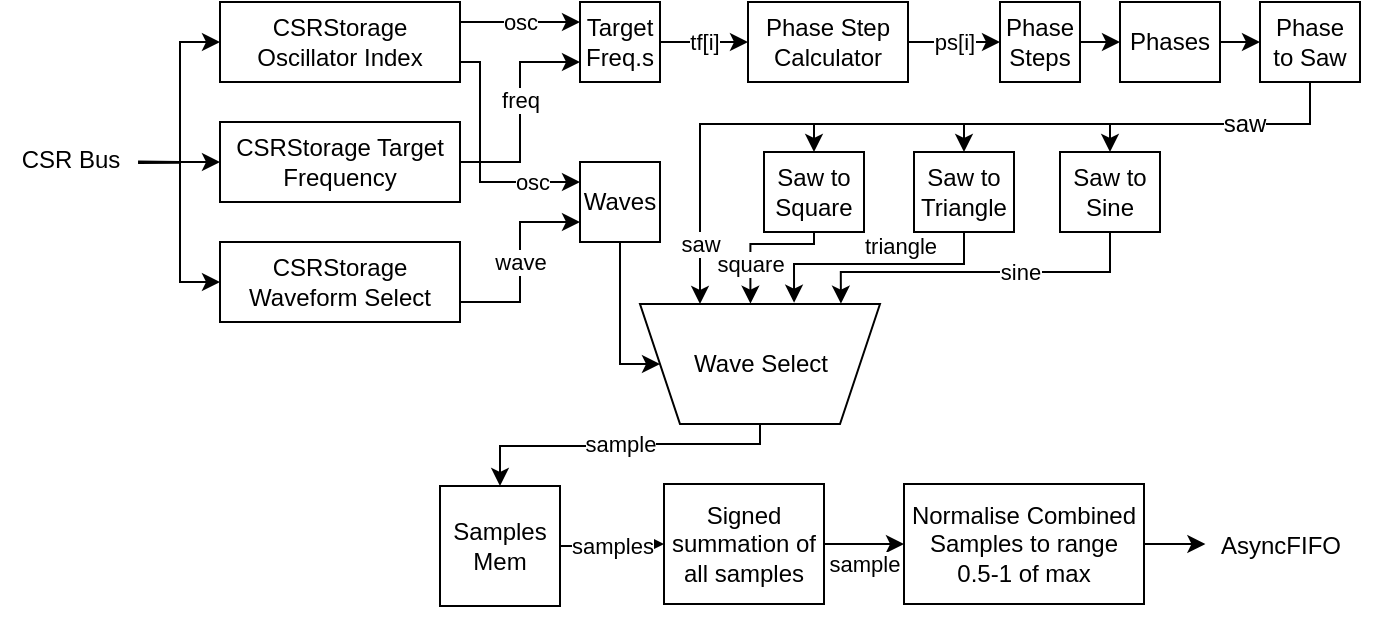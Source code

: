 <mxfile version="21.5.0" type="device">
  <diagram name="Page-1" id="9otSjQJBb4QhwR53-7jV">
    <mxGraphModel dx="792" dy="482" grid="1" gridSize="10" guides="1" tooltips="1" connect="1" arrows="1" fold="1" page="1" pageScale="1" pageWidth="827" pageHeight="1169" math="0" shadow="0">
      <root>
        <mxCell id="0" />
        <mxCell id="1" parent="0" />
        <mxCell id="CDnSS6xAI5ACOz7psGoO-6" style="edgeStyle=orthogonalEdgeStyle;rounded=0;orthogonalLoop=1;jettySize=auto;html=1;exitX=0;exitY=0.5;exitDx=0;exitDy=0;entryX=0.986;entryY=0.548;entryDx=0;entryDy=0;entryPerimeter=0;startArrow=classic;startFill=1;endArrow=none;endFill=0;" edge="1" parent="1" source="CDnSS6xAI5ACOz7psGoO-1" target="CDnSS6xAI5ACOz7psGoO-5">
          <mxGeometry relative="1" as="geometry" />
        </mxCell>
        <mxCell id="CDnSS6xAI5ACOz7psGoO-19" value="osc" style="edgeStyle=orthogonalEdgeStyle;rounded=0;orthogonalLoop=1;jettySize=auto;html=1;exitX=1;exitY=0.25;exitDx=0;exitDy=0;entryX=0;entryY=0.25;entryDx=0;entryDy=0;" edge="1" parent="1" source="CDnSS6xAI5ACOz7psGoO-1" target="CDnSS6xAI5ACOz7psGoO-17">
          <mxGeometry relative="1" as="geometry" />
        </mxCell>
        <mxCell id="CDnSS6xAI5ACOz7psGoO-21" value="osc" style="edgeStyle=orthogonalEdgeStyle;rounded=0;orthogonalLoop=1;jettySize=auto;html=1;exitX=1;exitY=0.75;exitDx=0;exitDy=0;entryX=0;entryY=0.25;entryDx=0;entryDy=0;" edge="1" parent="1" source="CDnSS6xAI5ACOz7psGoO-1" target="CDnSS6xAI5ACOz7psGoO-18">
          <mxGeometry x="0.6" relative="1" as="geometry">
            <Array as="points">
              <mxPoint x="240" y="30" />
              <mxPoint x="240" y="90" />
            </Array>
            <mxPoint as="offset" />
          </mxGeometry>
        </mxCell>
        <mxCell id="CDnSS6xAI5ACOz7psGoO-1" value="CSRStorage Oscillator Index" style="rounded=0;whiteSpace=wrap;html=1;" vertex="1" parent="1">
          <mxGeometry x="110" width="120" height="40" as="geometry" />
        </mxCell>
        <mxCell id="CDnSS6xAI5ACOz7psGoO-8" style="edgeStyle=orthogonalEdgeStyle;rounded=0;orthogonalLoop=1;jettySize=auto;html=1;exitX=0;exitY=0.5;exitDx=0;exitDy=0;entryX=1.006;entryY=0.533;entryDx=0;entryDy=0;entryPerimeter=0;startArrow=classic;startFill=1;endArrow=none;endFill=0;" edge="1" parent="1" source="CDnSS6xAI5ACOz7psGoO-2" target="CDnSS6xAI5ACOz7psGoO-5">
          <mxGeometry relative="1" as="geometry" />
        </mxCell>
        <mxCell id="CDnSS6xAI5ACOz7psGoO-22" value="wave" style="edgeStyle=orthogonalEdgeStyle;rounded=0;orthogonalLoop=1;jettySize=auto;html=1;exitX=1;exitY=0.75;exitDx=0;exitDy=0;entryX=0;entryY=0.75;entryDx=0;entryDy=0;" edge="1" parent="1" source="CDnSS6xAI5ACOz7psGoO-2" target="CDnSS6xAI5ACOz7psGoO-18">
          <mxGeometry x="0.001" relative="1" as="geometry">
            <mxPoint as="offset" />
          </mxGeometry>
        </mxCell>
        <mxCell id="CDnSS6xAI5ACOz7psGoO-2" value="CSRStorage Waveform Select" style="rounded=0;whiteSpace=wrap;html=1;" vertex="1" parent="1">
          <mxGeometry x="110" y="120" width="120" height="40" as="geometry" />
        </mxCell>
        <mxCell id="CDnSS6xAI5ACOz7psGoO-7" style="edgeStyle=orthogonalEdgeStyle;rounded=0;orthogonalLoop=1;jettySize=auto;html=1;exitX=0;exitY=0.5;exitDx=0;exitDy=0;entryX=0.986;entryY=0.524;entryDx=0;entryDy=0;entryPerimeter=0;startArrow=classic;startFill=1;endArrow=none;endFill=0;" edge="1" parent="1" source="CDnSS6xAI5ACOz7psGoO-3">
          <mxGeometry relative="1" as="geometry">
            <mxPoint x="120" y="80" as="sourcePoint" />
            <mxPoint x="69.02" y="79.72" as="targetPoint" />
          </mxGeometry>
        </mxCell>
        <mxCell id="CDnSS6xAI5ACOz7psGoO-20" value="freq" style="edgeStyle=orthogonalEdgeStyle;rounded=0;orthogonalLoop=1;jettySize=auto;html=1;exitX=1;exitY=0.5;exitDx=0;exitDy=0;entryX=0;entryY=0.75;entryDx=0;entryDy=0;" edge="1" parent="1" source="CDnSS6xAI5ACOz7psGoO-3" target="CDnSS6xAI5ACOz7psGoO-17">
          <mxGeometry x="0.112" relative="1" as="geometry">
            <mxPoint as="offset" />
          </mxGeometry>
        </mxCell>
        <mxCell id="CDnSS6xAI5ACOz7psGoO-3" value="CSRStorage Target Frequency" style="rounded=0;whiteSpace=wrap;html=1;" vertex="1" parent="1">
          <mxGeometry x="110" y="60" width="120" height="40" as="geometry" />
        </mxCell>
        <mxCell id="CDnSS6xAI5ACOz7psGoO-5" value="CSR Bus" style="text;html=1;align=center;verticalAlign=middle;resizable=0;points=[];autosize=1;strokeColor=none;fillColor=none;" vertex="1" parent="1">
          <mxGeometry y="64" width="70" height="30" as="geometry" />
        </mxCell>
        <mxCell id="CDnSS6xAI5ACOz7psGoO-12" style="edgeStyle=orthogonalEdgeStyle;rounded=0;orthogonalLoop=1;jettySize=auto;html=1;exitX=1;exitY=0.5;exitDx=0;exitDy=0;entryX=0.034;entryY=0.461;entryDx=0;entryDy=0;entryPerimeter=0;" edge="1" parent="1" source="CDnSS6xAI5ACOz7psGoO-11" target="CDnSS6xAI5ACOz7psGoO-13">
          <mxGeometry relative="1" as="geometry">
            <mxPoint x="603" y="271" as="targetPoint" />
          </mxGeometry>
        </mxCell>
        <mxCell id="CDnSS6xAI5ACOz7psGoO-11" value="Normalise Combined Samples to range 0.5-1 of max" style="rounded=0;whiteSpace=wrap;html=1;" vertex="1" parent="1">
          <mxGeometry x="452" y="241" width="120" height="60" as="geometry" />
        </mxCell>
        <mxCell id="CDnSS6xAI5ACOz7psGoO-13" value="AsyncFIFO" style="text;html=1;align=center;verticalAlign=middle;resizable=0;points=[];autosize=1;strokeColor=none;fillColor=none;" vertex="1" parent="1">
          <mxGeometry x="600" y="257" width="80" height="30" as="geometry" />
        </mxCell>
        <mxCell id="CDnSS6xAI5ACOz7psGoO-16" value="sample" style="edgeStyle=orthogonalEdgeStyle;rounded=0;orthogonalLoop=1;jettySize=auto;html=1;exitX=1;exitY=0.5;exitDx=0;exitDy=0;entryX=0;entryY=0.5;entryDx=0;entryDy=0;" edge="1" parent="1" source="CDnSS6xAI5ACOz7psGoO-15" target="CDnSS6xAI5ACOz7psGoO-11">
          <mxGeometry x="-0.018" y="-10" relative="1" as="geometry">
            <mxPoint as="offset" />
          </mxGeometry>
        </mxCell>
        <mxCell id="CDnSS6xAI5ACOz7psGoO-15" value="Signed summation of all samples" style="whiteSpace=wrap;html=1;" vertex="1" parent="1">
          <mxGeometry x="332" y="241" width="80" height="60" as="geometry" />
        </mxCell>
        <mxCell id="CDnSS6xAI5ACOz7psGoO-25" value="tf[i]" style="edgeStyle=orthogonalEdgeStyle;rounded=0;orthogonalLoop=1;jettySize=auto;html=1;exitX=1;exitY=0.5;exitDx=0;exitDy=0;entryX=0;entryY=0.5;entryDx=0;entryDy=0;" edge="1" parent="1" source="CDnSS6xAI5ACOz7psGoO-17" target="CDnSS6xAI5ACOz7psGoO-24">
          <mxGeometry relative="1" as="geometry" />
        </mxCell>
        <mxCell id="CDnSS6xAI5ACOz7psGoO-17" value="Target Freq.s" style="whiteSpace=wrap;html=1;" vertex="1" parent="1">
          <mxGeometry x="290" width="40" height="40" as="geometry" />
        </mxCell>
        <mxCell id="CDnSS6xAI5ACOz7psGoO-50" style="edgeStyle=orthogonalEdgeStyle;rounded=0;orthogonalLoop=1;jettySize=auto;html=1;exitX=0.5;exitY=1;exitDx=0;exitDy=0;entryX=1;entryY=0.5;entryDx=0;entryDy=0;" edge="1" parent="1" source="CDnSS6xAI5ACOz7psGoO-18" target="CDnSS6xAI5ACOz7psGoO-43">
          <mxGeometry relative="1" as="geometry">
            <Array as="points">
              <mxPoint x="310" y="181" />
            </Array>
          </mxGeometry>
        </mxCell>
        <mxCell id="CDnSS6xAI5ACOz7psGoO-18" value="Waves" style="whiteSpace=wrap;html=1;" vertex="1" parent="1">
          <mxGeometry x="290" y="80" width="40" height="40" as="geometry" />
        </mxCell>
        <mxCell id="CDnSS6xAI5ACOz7psGoO-27" value="ps[i]" style="edgeStyle=orthogonalEdgeStyle;rounded=0;orthogonalLoop=1;jettySize=auto;html=1;exitX=1;exitY=0.5;exitDx=0;exitDy=0;entryX=0;entryY=0.5;entryDx=0;entryDy=0;" edge="1" parent="1" source="CDnSS6xAI5ACOz7psGoO-24" target="CDnSS6xAI5ACOz7psGoO-26">
          <mxGeometry relative="1" as="geometry" />
        </mxCell>
        <mxCell id="CDnSS6xAI5ACOz7psGoO-24" value="Phase Step Calculator" style="whiteSpace=wrap;html=1;" vertex="1" parent="1">
          <mxGeometry x="374" width="80" height="40" as="geometry" />
        </mxCell>
        <mxCell id="CDnSS6xAI5ACOz7psGoO-30" style="edgeStyle=orthogonalEdgeStyle;rounded=0;orthogonalLoop=1;jettySize=auto;html=1;exitX=1;exitY=0.5;exitDx=0;exitDy=0;entryX=0;entryY=0.5;entryDx=0;entryDy=0;strokeWidth=1;" edge="1" parent="1" source="CDnSS6xAI5ACOz7psGoO-26" target="CDnSS6xAI5ACOz7psGoO-28">
          <mxGeometry relative="1" as="geometry" />
        </mxCell>
        <mxCell id="CDnSS6xAI5ACOz7psGoO-26" value="Phase Steps" style="whiteSpace=wrap;html=1;" vertex="1" parent="1">
          <mxGeometry x="500" width="40" height="40" as="geometry" />
        </mxCell>
        <mxCell id="CDnSS6xAI5ACOz7psGoO-36" style="edgeStyle=orthogonalEdgeStyle;rounded=0;orthogonalLoop=1;jettySize=auto;html=1;exitX=1;exitY=0.5;exitDx=0;exitDy=0;entryX=0;entryY=0.5;entryDx=0;entryDy=0;" edge="1" parent="1" source="CDnSS6xAI5ACOz7psGoO-28" target="CDnSS6xAI5ACOz7psGoO-31">
          <mxGeometry relative="1" as="geometry" />
        </mxCell>
        <mxCell id="CDnSS6xAI5ACOz7psGoO-28" value="Phases" style="whiteSpace=wrap;html=1;" vertex="1" parent="1">
          <mxGeometry x="560" width="50" height="40" as="geometry" />
        </mxCell>
        <mxCell id="CDnSS6xAI5ACOz7psGoO-37" style="edgeStyle=orthogonalEdgeStyle;rounded=0;orthogonalLoop=1;jettySize=auto;html=1;exitX=0.5;exitY=1;exitDx=0;exitDy=0;entryX=0.5;entryY=0;entryDx=0;entryDy=0;" edge="1" parent="1" source="CDnSS6xAI5ACOz7psGoO-31" target="CDnSS6xAI5ACOz7psGoO-32">
          <mxGeometry relative="1" as="geometry">
            <Array as="points">
              <mxPoint x="655" y="61" />
              <mxPoint x="407" y="61" />
            </Array>
          </mxGeometry>
        </mxCell>
        <mxCell id="CDnSS6xAI5ACOz7psGoO-38" style="edgeStyle=orthogonalEdgeStyle;rounded=0;orthogonalLoop=1;jettySize=auto;html=1;exitX=0.5;exitY=1;exitDx=0;exitDy=0;entryX=0.5;entryY=0;entryDx=0;entryDy=0;" edge="1" parent="1" source="CDnSS6xAI5ACOz7psGoO-31" target="CDnSS6xAI5ACOz7psGoO-33">
          <mxGeometry relative="1" as="geometry">
            <Array as="points">
              <mxPoint x="655" y="61" />
              <mxPoint x="482" y="61" />
            </Array>
          </mxGeometry>
        </mxCell>
        <mxCell id="CDnSS6xAI5ACOz7psGoO-39" style="edgeStyle=orthogonalEdgeStyle;rounded=0;orthogonalLoop=1;jettySize=auto;html=1;exitX=0.5;exitY=1;exitDx=0;exitDy=0;entryX=0.5;entryY=0;entryDx=0;entryDy=0;" edge="1" parent="1" source="CDnSS6xAI5ACOz7psGoO-31" target="CDnSS6xAI5ACOz7psGoO-34">
          <mxGeometry relative="1" as="geometry">
            <Array as="points">
              <mxPoint x="655" y="61" />
              <mxPoint x="555" y="61" />
            </Array>
          </mxGeometry>
        </mxCell>
        <mxCell id="CDnSS6xAI5ACOz7psGoO-51" value="saw" style="edgeStyle=orthogonalEdgeStyle;rounded=0;orthogonalLoop=1;jettySize=auto;html=1;exitX=0.5;exitY=1;exitDx=0;exitDy=0;entryX=0.75;entryY=1;entryDx=0;entryDy=0;" edge="1" parent="1" source="CDnSS6xAI5ACOz7psGoO-31" target="CDnSS6xAI5ACOz7psGoO-43">
          <mxGeometry x="0.856" relative="1" as="geometry">
            <Array as="points">
              <mxPoint x="655" y="61" />
              <mxPoint x="350" y="61" />
            </Array>
            <mxPoint as="offset" />
          </mxGeometry>
        </mxCell>
        <mxCell id="CDnSS6xAI5ACOz7psGoO-31" value="Phase&lt;br&gt;to Saw" style="whiteSpace=wrap;html=1;" vertex="1" parent="1">
          <mxGeometry x="630" width="50" height="40" as="geometry" />
        </mxCell>
        <mxCell id="CDnSS6xAI5ACOz7psGoO-54" value="square" style="edgeStyle=orthogonalEdgeStyle;rounded=0;orthogonalLoop=1;jettySize=auto;html=1;exitX=0.5;exitY=1;exitDx=0;exitDy=0;entryX=0.54;entryY=1.003;entryDx=0;entryDy=0;entryPerimeter=0;" edge="1" parent="1" source="CDnSS6xAI5ACOz7psGoO-32" target="CDnSS6xAI5ACOz7psGoO-43">
          <mxGeometry x="0.414" relative="1" as="geometry">
            <Array as="points">
              <mxPoint x="407" y="121" />
              <mxPoint x="375" y="121" />
            </Array>
            <mxPoint as="offset" />
          </mxGeometry>
        </mxCell>
        <mxCell id="CDnSS6xAI5ACOz7psGoO-32" value="Saw to Square" style="whiteSpace=wrap;html=1;" vertex="1" parent="1">
          <mxGeometry x="382" y="75" width="50" height="40" as="geometry" />
        </mxCell>
        <mxCell id="CDnSS6xAI5ACOz7psGoO-55" value="triangle" style="edgeStyle=orthogonalEdgeStyle;rounded=0;orthogonalLoop=1;jettySize=auto;html=1;exitX=0.5;exitY=1;exitDx=0;exitDy=0;entryX=0.358;entryY=1.011;entryDx=0;entryDy=0;entryPerimeter=0;spacing=2;spacingBottom=-1;" edge="1" parent="1" source="CDnSS6xAI5ACOz7psGoO-33" target="CDnSS6xAI5ACOz7psGoO-43">
          <mxGeometry x="-0.202" y="-10" relative="1" as="geometry">
            <Array as="points">
              <mxPoint x="482" y="131" />
              <mxPoint x="397" y="131" />
            </Array>
            <mxPoint as="offset" />
          </mxGeometry>
        </mxCell>
        <mxCell id="CDnSS6xAI5ACOz7psGoO-33" value="Saw to Triangle" style="whiteSpace=wrap;html=1;" vertex="1" parent="1">
          <mxGeometry x="457" y="75" width="50" height="40" as="geometry" />
        </mxCell>
        <mxCell id="CDnSS6xAI5ACOz7psGoO-56" value="sine" style="edgeStyle=orthogonalEdgeStyle;rounded=0;orthogonalLoop=1;jettySize=auto;html=1;exitX=0.5;exitY=1;exitDx=0;exitDy=0;entryX=0.163;entryY=1.003;entryDx=0;entryDy=0;entryPerimeter=0;" edge="1" parent="1" source="CDnSS6xAI5ACOz7psGoO-34" target="CDnSS6xAI5ACOz7psGoO-43">
          <mxGeometry x="-0.237" relative="1" as="geometry">
            <Array as="points">
              <mxPoint x="555" y="135" />
              <mxPoint x="420" y="135" />
            </Array>
            <mxPoint as="offset" />
          </mxGeometry>
        </mxCell>
        <mxCell id="CDnSS6xAI5ACOz7psGoO-34" value="Saw to Sine" style="whiteSpace=wrap;html=1;" vertex="1" parent="1">
          <mxGeometry x="530" y="75" width="50" height="40" as="geometry" />
        </mxCell>
        <mxCell id="CDnSS6xAI5ACOz7psGoO-61" value="sample" style="edgeStyle=orthogonalEdgeStyle;rounded=0;orthogonalLoop=1;jettySize=auto;html=1;exitX=0.5;exitY=0;exitDx=0;exitDy=0;entryX=0.5;entryY=0;entryDx=0;entryDy=0;" edge="1" parent="1" source="CDnSS6xAI5ACOz7psGoO-43" target="CDnSS6xAI5ACOz7psGoO-59">
          <mxGeometry relative="1" as="geometry">
            <Array as="points">
              <mxPoint x="380" y="221" />
              <mxPoint x="300" y="221" />
              <mxPoint x="250" y="222" />
            </Array>
          </mxGeometry>
        </mxCell>
        <mxCell id="CDnSS6xAI5ACOz7psGoO-43" value="" style="shape=trapezoid;perimeter=trapezoidPerimeter;whiteSpace=wrap;html=1;fixedSize=1;rotation=-180;horizontal=1;" vertex="1" parent="1">
          <mxGeometry x="320" y="151" width="120" height="60" as="geometry" />
        </mxCell>
        <mxCell id="CDnSS6xAI5ACOz7psGoO-49" value="Wave Select" style="text;html=1;align=center;verticalAlign=middle;resizable=0;points=[];autosize=1;strokeColor=none;fillColor=none;" vertex="1" parent="1">
          <mxGeometry x="335" y="166" width="90" height="30" as="geometry" />
        </mxCell>
        <mxCell id="CDnSS6xAI5ACOz7psGoO-57" value="saw" style="text;html=1;align=center;verticalAlign=middle;resizable=0;points=[];autosize=1;strokeColor=none;fillColor=none;labelBackgroundColor=default;" vertex="1" parent="1">
          <mxGeometry x="602" y="46" width="40" height="30" as="geometry" />
        </mxCell>
        <mxCell id="CDnSS6xAI5ACOz7psGoO-60" value="samples" style="edgeStyle=orthogonalEdgeStyle;rounded=0;orthogonalLoop=1;jettySize=auto;html=1;exitX=1;exitY=0.5;exitDx=0;exitDy=0;entryX=0;entryY=0.5;entryDx=0;entryDy=0;" edge="1" parent="1" source="CDnSS6xAI5ACOz7psGoO-59" target="CDnSS6xAI5ACOz7psGoO-15">
          <mxGeometry relative="1" as="geometry" />
        </mxCell>
        <mxCell id="CDnSS6xAI5ACOz7psGoO-59" value="Samples Mem" style="whiteSpace=wrap;html=1;" vertex="1" parent="1">
          <mxGeometry x="220" y="242" width="60" height="60" as="geometry" />
        </mxCell>
        <mxCell id="CDnSS6xAI5ACOz7psGoO-62" value="" style="rounded=0;whiteSpace=wrap;html=1;labelBackgroundColor=none;fontColor=none;noLabel=1;fillColor=none;strokeColor=none;" vertex="1" parent="1">
          <mxGeometry width="690" height="310" as="geometry" />
        </mxCell>
      </root>
    </mxGraphModel>
  </diagram>
</mxfile>
